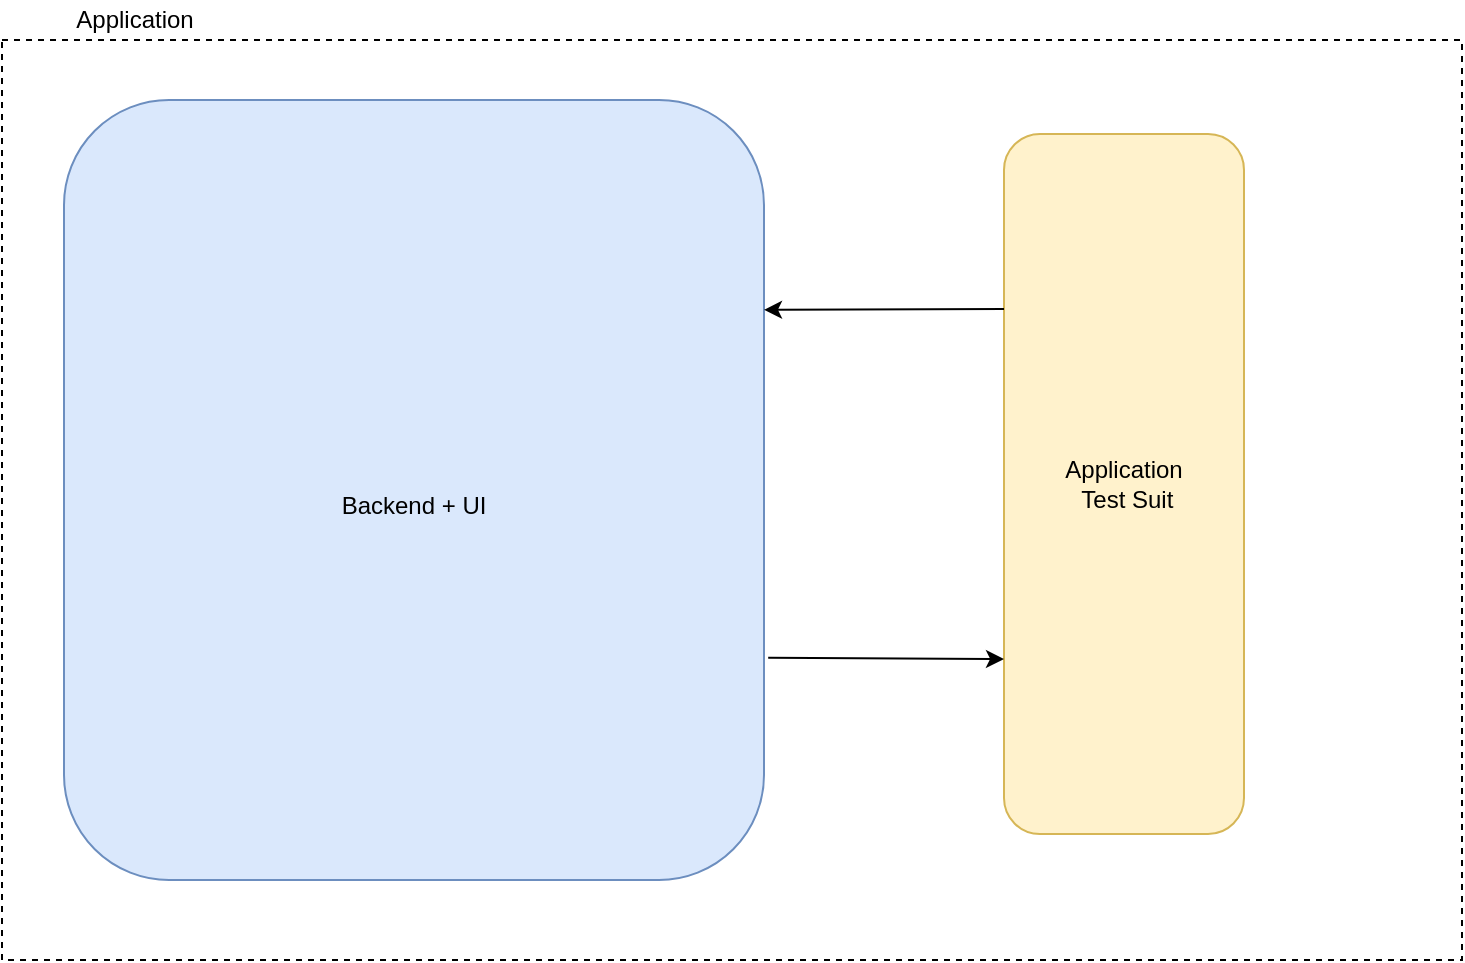 <mxfile version="15.5.4" type="embed" pages="4"><diagram id="JfimFh7mEMIExOmBc01_" name="Page-1"><mxGraphModel dx="943" dy="340" grid="1" gridSize="10" guides="1" tooltips="1" connect="1" arrows="1" fold="1" page="1" pageScale="1" pageWidth="827" pageHeight="1169" math="0" shadow="0"><root><mxCell id="0"/><mxCell id="1" parent="0"/><mxCell id="IUJoZ5pGPnSCJCr6dnf7-3" value="" style="rounded=0;whiteSpace=wrap;html=1;fillColor=none;dashed=1;" parent="1" vertex="1"><mxGeometry x="49" y="40" width="730" height="460" as="geometry"/></mxCell><mxCell id="IUJoZ5pGPnSCJCr6dnf7-1" value="&lt;br&gt;Backend + UI" style="rounded=1;whiteSpace=wrap;html=1;fillColor=#dae8fc;strokeColor=#6c8ebf;" parent="1" vertex="1"><mxGeometry x="80" y="70" width="350" height="390" as="geometry"/></mxCell><mxCell id="IUJoZ5pGPnSCJCr6dnf7-2" value="Application&lt;br&gt;&amp;nbsp;Test Suit" style="rounded=1;whiteSpace=wrap;html=1;fillColor=#fff2cc;strokeColor=#d6b656;" parent="1" vertex="1"><mxGeometry x="550" y="87" width="120" height="350" as="geometry"/></mxCell><mxCell id="IUJoZ5pGPnSCJCr6dnf7-4" value="" style="endArrow=classic;html=1;rounded=0;exitX=0;exitY=0.25;exitDx=0;exitDy=0;entryX=1;entryY=0.269;entryDx=0;entryDy=0;entryPerimeter=0;" parent="1" source="IUJoZ5pGPnSCJCr6dnf7-2" target="IUJoZ5pGPnSCJCr6dnf7-1" edge="1"><mxGeometry width="50" height="50" relative="1" as="geometry"><mxPoint x="520" y="270" as="sourcePoint"/><mxPoint x="570" y="220" as="targetPoint"/></mxGeometry></mxCell><mxCell id="IUJoZ5pGPnSCJCr6dnf7-5" value="" style="endArrow=classic;html=1;rounded=0;entryX=0;entryY=0.75;entryDx=0;entryDy=0;exitX=1.006;exitY=0.715;exitDx=0;exitDy=0;exitPerimeter=0;" parent="1" source="IUJoZ5pGPnSCJCr6dnf7-1" target="IUJoZ5pGPnSCJCr6dnf7-2" edge="1"><mxGeometry width="50" height="50" relative="1" as="geometry"><mxPoint x="390" y="350" as="sourcePoint"/><mxPoint x="440" y="300" as="targetPoint"/></mxGeometry></mxCell><mxCell id="IUJoZ5pGPnSCJCr6dnf7-6" value="&lt;span&gt;Application&lt;/span&gt;" style="text;html=1;align=center;verticalAlign=middle;resizable=0;points=[];autosize=1;strokeColor=none;fillColor=none;" parent="1" vertex="1"><mxGeometry x="80" y="20" width="70" height="20" as="geometry"/></mxCell></root></mxGraphModel></diagram><diagram id="8Cyze_xLsHnJOdTTKiOY" name="Page-2"><mxGraphModel dx="943" dy="340" grid="1" gridSize="10" guides="1" tooltips="1" connect="1" arrows="1" fold="1" page="1" pageScale="1" pageWidth="827" pageHeight="1169" math="0" shadow="0"><root><mxCell id="MB2AbNiz28wUhlqvMuoS-0"/><mxCell id="MB2AbNiz28wUhlqvMuoS-1" parent="MB2AbNiz28wUhlqvMuoS-0"/><mxCell id="MB2AbNiz28wUhlqvMuoS-19" value="" style="rounded=0;whiteSpace=wrap;html=1;dashed=1;fillColor=none;" parent="MB2AbNiz28wUhlqvMuoS-1" vertex="1"><mxGeometry x="50" y="50" width="750" height="840" as="geometry"/></mxCell><mxCell id="MB2AbNiz28wUhlqvMuoS-10" style="edgeStyle=orthogonalEdgeStyle;rounded=0;orthogonalLoop=1;jettySize=auto;html=1;exitX=0;exitY=0.75;exitDx=0;exitDy=0;entryX=1;entryY=0.75;entryDx=0;entryDy=0;" parent="MB2AbNiz28wUhlqvMuoS-1" source="MB2AbNiz28wUhlqvMuoS-3" target="MB2AbNiz28wUhlqvMuoS-8" edge="1"><mxGeometry relative="1" as="geometry"/></mxCell><mxCell id="MB2AbNiz28wUhlqvMuoS-3" value="Desktop&lt;br&gt;&amp;nbsp;UI" style="rounded=1;whiteSpace=wrap;html=1;fillColor=#dae8fc;strokeColor=#6c8ebf;" parent="MB2AbNiz28wUhlqvMuoS-1" vertex="1"><mxGeometry x="441" y="270" width="80" height="390" as="geometry"/></mxCell><mxCell id="MB2AbNiz28wUhlqvMuoS-4" value="Desktop &lt;br&gt;UI Test Suit" style="rounded=1;whiteSpace=wrap;html=1;fillColor=#fff2cc;strokeColor=#d6b656;" parent="MB2AbNiz28wUhlqvMuoS-1" vertex="1"><mxGeometry x="611" y="287" width="120" height="350" as="geometry"/></mxCell><mxCell id="MB2AbNiz28wUhlqvMuoS-5" value="" style="endArrow=classic;html=1;rounded=0;exitX=0;exitY=0.25;exitDx=0;exitDy=0;entryX=1;entryY=0.269;entryDx=0;entryDy=0;entryPerimeter=0;" parent="MB2AbNiz28wUhlqvMuoS-1" source="MB2AbNiz28wUhlqvMuoS-4" target="MB2AbNiz28wUhlqvMuoS-3" edge="1"><mxGeometry width="50" height="50" relative="1" as="geometry"><mxPoint x="531" y="460" as="sourcePoint"/><mxPoint x="581" y="410" as="targetPoint"/></mxGeometry></mxCell><mxCell id="MB2AbNiz28wUhlqvMuoS-6" value="" style="endArrow=classic;html=1;rounded=0;entryX=0;entryY=0.75;entryDx=0;entryDy=0;exitX=1.006;exitY=0.715;exitDx=0;exitDy=0;exitPerimeter=0;" parent="MB2AbNiz28wUhlqvMuoS-1" source="MB2AbNiz28wUhlqvMuoS-3" target="MB2AbNiz28wUhlqvMuoS-4" edge="1"><mxGeometry width="50" height="50" relative="1" as="geometry"><mxPoint x="401" y="540" as="sourcePoint"/><mxPoint x="451" y="490" as="targetPoint"/></mxGeometry></mxCell><mxCell id="MB2AbNiz28wUhlqvMuoS-7" value="&lt;span&gt;Application&lt;/span&gt;" style="text;html=1;align=center;verticalAlign=middle;resizable=0;points=[];autosize=1;strokeColor=none;fillColor=none;" parent="MB2AbNiz28wUhlqvMuoS-1" vertex="1"><mxGeometry x="60" y="10" width="70" height="20" as="geometry"/></mxCell><mxCell id="MB2AbNiz28wUhlqvMuoS-9" style="edgeStyle=orthogonalEdgeStyle;rounded=0;orthogonalLoop=1;jettySize=auto;html=1;exitX=1;exitY=0.25;exitDx=0;exitDy=0;entryX=0;entryY=0.25;entryDx=0;entryDy=0;" parent="MB2AbNiz28wUhlqvMuoS-1" source="MB2AbNiz28wUhlqvMuoS-8" target="MB2AbNiz28wUhlqvMuoS-3" edge="1"><mxGeometry relative="1" as="geometry"/></mxCell><mxCell id="MB2AbNiz28wUhlqvMuoS-8" value="Backend" style="rounded=1;whiteSpace=wrap;html=1;fillColor=#dae8fc;strokeColor=#6c8ebf;" parent="MB2AbNiz28wUhlqvMuoS-1" vertex="1"><mxGeometry x="111" y="270" width="270" height="390" as="geometry"/></mxCell><mxCell id="MB2AbNiz28wUhlqvMuoS-12" style="edgeStyle=orthogonalEdgeStyle;rounded=0;orthogonalLoop=1;jettySize=auto;html=1;exitX=0.75;exitY=0;exitDx=0;exitDy=0;entryX=0.659;entryY=1.003;entryDx=0;entryDy=0;entryPerimeter=0;" parent="MB2AbNiz28wUhlqvMuoS-1" source="MB2AbNiz28wUhlqvMuoS-11" target="MB2AbNiz28wUhlqvMuoS-8" edge="1"><mxGeometry relative="1" as="geometry"/></mxCell><mxCell id="MB2AbNiz28wUhlqvMuoS-14" style="edgeStyle=orthogonalEdgeStyle;rounded=0;orthogonalLoop=1;jettySize=auto;html=1;exitX=0.25;exitY=0;exitDx=0;exitDy=0;entryX=0.326;entryY=1.005;entryDx=0;entryDy=0;entryPerimeter=0;endArrow=none;endFill=0;startArrow=classic;startFill=1;" parent="MB2AbNiz28wUhlqvMuoS-1" source="MB2AbNiz28wUhlqvMuoS-11" target="MB2AbNiz28wUhlqvMuoS-8" edge="1"><mxGeometry relative="1" as="geometry"/></mxCell><mxCell id="MB2AbNiz28wUhlqvMuoS-17" style="edgeStyle=orthogonalEdgeStyle;rounded=0;orthogonalLoop=1;jettySize=auto;html=1;exitX=1;exitY=0.25;exitDx=0;exitDy=0;entryX=-0.025;entryY=0.438;entryDx=0;entryDy=0;entryPerimeter=0;startArrow=classic;startFill=1;endArrow=none;endFill=0;" parent="MB2AbNiz28wUhlqvMuoS-1" source="MB2AbNiz28wUhlqvMuoS-11" target="MB2AbNiz28wUhlqvMuoS-16" edge="1"><mxGeometry relative="1" as="geometry"/></mxCell><mxCell id="MB2AbNiz28wUhlqvMuoS-18" style="edgeStyle=orthogonalEdgeStyle;rounded=0;orthogonalLoop=1;jettySize=auto;html=1;exitX=1;exitY=0.75;exitDx=0;exitDy=0;entryX=-0.008;entryY=0.688;entryDx=0;entryDy=0;entryPerimeter=0;startArrow=none;startFill=0;endArrow=classic;endFill=1;" parent="MB2AbNiz28wUhlqvMuoS-1" source="MB2AbNiz28wUhlqvMuoS-11" target="MB2AbNiz28wUhlqvMuoS-16" edge="1"><mxGeometry relative="1" as="geometry"/></mxCell><mxCell id="MB2AbNiz28wUhlqvMuoS-11" value="Mobile&lt;br&gt;&amp;nbsp;UI" style="rounded=1;whiteSpace=wrap;html=1;fillColor=#dae8fc;strokeColor=#6c8ebf;" parent="MB2AbNiz28wUhlqvMuoS-1" vertex="1"><mxGeometry x="154" y="740" width="180" height="80" as="geometry"/></mxCell><mxCell id="MB2AbNiz28wUhlqvMuoS-16" value="Mobile&lt;br&gt;UI Test Suit" style="rounded=1;whiteSpace=wrap;html=1;fillColor=#fff2cc;strokeColor=#d6b656;" parent="MB2AbNiz28wUhlqvMuoS-1" vertex="1"><mxGeometry x="611" y="690" width="120" height="160" as="geometry"/></mxCell><mxCell id="qAgNvAdoNId-HlaYuvS2-1" style="edgeStyle=orthogonalEdgeStyle;rounded=0;orthogonalLoop=1;jettySize=auto;html=1;exitX=0.25;exitY=1;exitDx=0;exitDy=0;entryX=0.381;entryY=0;entryDx=0;entryDy=0;entryPerimeter=0;startArrow=classic;startFill=1;endArrow=none;endFill=0;" parent="MB2AbNiz28wUhlqvMuoS-1" source="qAgNvAdoNId-HlaYuvS2-0" target="MB2AbNiz28wUhlqvMuoS-8" edge="1"><mxGeometry relative="1" as="geometry"/></mxCell><mxCell id="qAgNvAdoNId-HlaYuvS2-2" style="edgeStyle=orthogonalEdgeStyle;rounded=0;orthogonalLoop=1;jettySize=auto;html=1;exitX=0.75;exitY=1;exitDx=0;exitDy=0;entryX=0.604;entryY=0;entryDx=0;entryDy=0;entryPerimeter=0;startArrow=none;startFill=0;endArrow=classic;endFill=1;" parent="MB2AbNiz28wUhlqvMuoS-1" source="qAgNvAdoNId-HlaYuvS2-0" target="MB2AbNiz28wUhlqvMuoS-8" edge="1"><mxGeometry relative="1" as="geometry"/></mxCell><mxCell id="qAgNvAdoNId-HlaYuvS2-0" value="Backend&amp;nbsp;Test Suit" style="rounded=1;whiteSpace=wrap;html=1;fillColor=#fff2cc;strokeColor=#d6b656;" parent="MB2AbNiz28wUhlqvMuoS-1" vertex="1"><mxGeometry x="184" y="80" width="120" height="90" as="geometry"/></mxCell></root></mxGraphModel></diagram><diagram id="wTOw47pqorC72BpbY5FD" name="Page-3"><mxGraphModel dx="943" dy="340" grid="1" gridSize="10" guides="1" tooltips="1" connect="1" arrows="1" fold="1" page="1" pageScale="1" pageWidth="827" pageHeight="1169" math="0" shadow="0"><root><mxCell id="54Q_KfdueBYyG_BytX7t-0"/><mxCell id="54Q_KfdueBYyG_BytX7t-1" parent="54Q_KfdueBYyG_BytX7t-0"/><mxCell id="54Q_KfdueBYyG_BytX7t-15" value="" style="rounded=0;whiteSpace=wrap;html=1;dashed=1;fillColor=none;" parent="54Q_KfdueBYyG_BytX7t-1" vertex="1"><mxGeometry x="50" y="60" width="735" height="830" as="geometry"/></mxCell><mxCell id="54Q_KfdueBYyG_BytX7t-2" style="edgeStyle=orthogonalEdgeStyle;rounded=0;orthogonalLoop=1;jettySize=auto;html=1;exitX=0;exitY=0.75;exitDx=0;exitDy=0;entryX=1;entryY=0.75;entryDx=0;entryDy=0;" parent="54Q_KfdueBYyG_BytX7t-1" source="54Q_KfdueBYyG_BytX7t-3" target="54Q_KfdueBYyG_BytX7t-9" edge="1"><mxGeometry relative="1" as="geometry"/></mxCell><mxCell id="54Q_KfdueBYyG_BytX7t-3" value="Desktop&lt;br&gt;&amp;nbsp;UI" style="rounded=1;whiteSpace=wrap;html=1;fillColor=#dae8fc;strokeColor=#6c8ebf;" parent="54Q_KfdueBYyG_BytX7t-1" vertex="1"><mxGeometry x="430" y="280" width="80" height="390" as="geometry"/></mxCell><mxCell id="54Q_KfdueBYyG_BytX7t-4" value="Desktop &lt;br&gt;UI Test Suit" style="rounded=1;whiteSpace=wrap;html=1;fillColor=#fff2cc;strokeColor=#d6b656;" parent="54Q_KfdueBYyG_BytX7t-1" vertex="1"><mxGeometry x="600" y="297" width="120" height="350" as="geometry"/></mxCell><mxCell id="54Q_KfdueBYyG_BytX7t-5" value="" style="endArrow=classic;html=1;rounded=0;exitX=0;exitY=0.25;exitDx=0;exitDy=0;entryX=1;entryY=0.269;entryDx=0;entryDy=0;entryPerimeter=0;" parent="54Q_KfdueBYyG_BytX7t-1" source="54Q_KfdueBYyG_BytX7t-4" target="54Q_KfdueBYyG_BytX7t-3" edge="1"><mxGeometry width="50" height="50" relative="1" as="geometry"><mxPoint x="520" y="470" as="sourcePoint"/><mxPoint x="570" y="420" as="targetPoint"/></mxGeometry></mxCell><mxCell id="54Q_KfdueBYyG_BytX7t-6" value="" style="endArrow=classic;html=1;rounded=0;entryX=0;entryY=0.75;entryDx=0;entryDy=0;exitX=1.006;exitY=0.715;exitDx=0;exitDy=0;exitPerimeter=0;" parent="54Q_KfdueBYyG_BytX7t-1" source="54Q_KfdueBYyG_BytX7t-3" target="54Q_KfdueBYyG_BytX7t-4" edge="1"><mxGeometry width="50" height="50" relative="1" as="geometry"><mxPoint x="390" y="550" as="sourcePoint"/><mxPoint x="440" y="500" as="targetPoint"/></mxGeometry></mxCell><mxCell id="54Q_KfdueBYyG_BytX7t-7" value="&lt;span&gt;Application&lt;/span&gt;" style="text;html=1;align=center;verticalAlign=middle;resizable=0;points=[];autosize=1;strokeColor=none;fillColor=none;" parent="54Q_KfdueBYyG_BytX7t-1" vertex="1"><mxGeometry x="51" y="20" width="70" height="20" as="geometry"/></mxCell><mxCell id="54Q_KfdueBYyG_BytX7t-8" style="edgeStyle=orthogonalEdgeStyle;rounded=0;orthogonalLoop=1;jettySize=auto;html=1;exitX=1;exitY=0.25;exitDx=0;exitDy=0;entryX=0;entryY=0.25;entryDx=0;entryDy=0;" parent="54Q_KfdueBYyG_BytX7t-1" source="54Q_KfdueBYyG_BytX7t-9" target="54Q_KfdueBYyG_BytX7t-3" edge="1"><mxGeometry relative="1" as="geometry"/></mxCell><mxCell id="54Q_KfdueBYyG_BytX7t-9" value="" style="rounded=1;whiteSpace=wrap;html=1;fillColor=none;strokeColor=#6c8ebf;" parent="54Q_KfdueBYyG_BytX7t-1" vertex="1"><mxGeometry x="100" y="280" width="270" height="390" as="geometry"/></mxCell><mxCell id="54Q_KfdueBYyG_BytX7t-10" style="edgeStyle=orthogonalEdgeStyle;rounded=0;orthogonalLoop=1;jettySize=auto;html=1;exitX=0.75;exitY=0;exitDx=0;exitDy=0;entryX=0.659;entryY=1.003;entryDx=0;entryDy=0;entryPerimeter=0;" parent="54Q_KfdueBYyG_BytX7t-1" source="54Q_KfdueBYyG_BytX7t-14" target="54Q_KfdueBYyG_BytX7t-9" edge="1"><mxGeometry relative="1" as="geometry"/></mxCell><mxCell id="54Q_KfdueBYyG_BytX7t-11" style="edgeStyle=orthogonalEdgeStyle;rounded=0;orthogonalLoop=1;jettySize=auto;html=1;exitX=0.25;exitY=0;exitDx=0;exitDy=0;entryX=0.326;entryY=1.005;entryDx=0;entryDy=0;entryPerimeter=0;endArrow=none;endFill=0;startArrow=classic;startFill=1;" parent="54Q_KfdueBYyG_BytX7t-1" source="54Q_KfdueBYyG_BytX7t-14" target="54Q_KfdueBYyG_BytX7t-9" edge="1"><mxGeometry relative="1" as="geometry"/></mxCell><mxCell id="54Q_KfdueBYyG_BytX7t-12" style="edgeStyle=orthogonalEdgeStyle;rounded=0;orthogonalLoop=1;jettySize=auto;html=1;exitX=1;exitY=0.25;exitDx=0;exitDy=0;entryX=-0.025;entryY=0.438;entryDx=0;entryDy=0;entryPerimeter=0;startArrow=classic;startFill=1;endArrow=none;endFill=0;" parent="54Q_KfdueBYyG_BytX7t-1" source="54Q_KfdueBYyG_BytX7t-14" target="54Q_KfdueBYyG_BytX7t-16" edge="1"><mxGeometry relative="1" as="geometry"/></mxCell><mxCell id="54Q_KfdueBYyG_BytX7t-13" style="edgeStyle=orthogonalEdgeStyle;rounded=0;orthogonalLoop=1;jettySize=auto;html=1;exitX=1;exitY=0.75;exitDx=0;exitDy=0;entryX=-0.008;entryY=0.688;entryDx=0;entryDy=0;entryPerimeter=0;startArrow=none;startFill=0;endArrow=classic;endFill=1;" parent="54Q_KfdueBYyG_BytX7t-1" source="54Q_KfdueBYyG_BytX7t-14" target="54Q_KfdueBYyG_BytX7t-16" edge="1"><mxGeometry relative="1" as="geometry"/></mxCell><mxCell id="54Q_KfdueBYyG_BytX7t-14" value="Mobile&lt;br&gt;&amp;nbsp;UI" style="rounded=1;whiteSpace=wrap;html=1;fillColor=#dae8fc;strokeColor=#6c8ebf;" parent="54Q_KfdueBYyG_BytX7t-1" vertex="1"><mxGeometry x="143" y="750" width="180" height="80" as="geometry"/></mxCell><mxCell id="54Q_KfdueBYyG_BytX7t-16" value="Mobile&lt;br&gt;UI Test Suit" style="rounded=1;whiteSpace=wrap;html=1;fillColor=#fff2cc;strokeColor=#d6b656;" parent="54Q_KfdueBYyG_BytX7t-1" vertex="1"><mxGeometry x="600" y="700" width="120" height="160" as="geometry"/></mxCell><mxCell id="54Q_KfdueBYyG_BytX7t-17" value="&lt;span&gt;Backend&lt;/span&gt;" style="text;html=1;align=center;verticalAlign=middle;resizable=0;points=[];autosize=1;strokeColor=none;fillColor=none;" parent="54Q_KfdueBYyG_BytX7t-1" vertex="1"><mxGeometry x="125" y="260" width="60" height="20" as="geometry"/></mxCell><mxCell id="54Q_KfdueBYyG_BytX7t-18" value="Service 1" style="rounded=1;whiteSpace=wrap;html=1;fillColor=none;" parent="54Q_KfdueBYyG_BytX7t-1" vertex="1"><mxGeometry x="143" y="320" width="120" height="60" as="geometry"/></mxCell><mxCell id="54Q_KfdueBYyG_BytX7t-19" value="Service 2" style="rounded=1;whiteSpace=wrap;html=1;fillColor=none;" parent="54Q_KfdueBYyG_BytX7t-1" vertex="1"><mxGeometry x="143" y="400" width="120" height="60" as="geometry"/></mxCell><mxCell id="54Q_KfdueBYyG_BytX7t-20" value="Service 3" style="rounded=1;whiteSpace=wrap;html=1;fillColor=none;" parent="54Q_KfdueBYyG_BytX7t-1" vertex="1"><mxGeometry x="143" y="480" width="120" height="60" as="geometry"/></mxCell><mxCell id="54Q_KfdueBYyG_BytX7t-21" value="Service 2" style="rounded=1;whiteSpace=wrap;html=1;fillColor=none;" parent="54Q_KfdueBYyG_BytX7t-1" vertex="1"><mxGeometry x="143" y="560" width="120" height="60" as="geometry"/></mxCell><mxCell id="WFOjqgn_QrdS5HKiJoAk-1" style="edgeStyle=orthogonalEdgeStyle;rounded=0;orthogonalLoop=1;jettySize=auto;html=1;exitX=0.25;exitY=1;exitDx=0;exitDy=0;entryX=0.381;entryY=-0.005;entryDx=0;entryDy=0;entryPerimeter=0;startArrow=none;startFill=0;endArrow=classic;endFill=1;" parent="54Q_KfdueBYyG_BytX7t-1" source="WFOjqgn_QrdS5HKiJoAk-0" target="54Q_KfdueBYyG_BytX7t-9" edge="1"><mxGeometry relative="1" as="geometry"/></mxCell><mxCell id="WFOjqgn_QrdS5HKiJoAk-2" style="edgeStyle=orthogonalEdgeStyle;rounded=0;orthogonalLoop=1;jettySize=auto;html=1;exitX=0.75;exitY=1;exitDx=0;exitDy=0;entryX=0.604;entryY=0;entryDx=0;entryDy=0;entryPerimeter=0;startArrow=classic;startFill=1;endArrow=none;endFill=0;" parent="54Q_KfdueBYyG_BytX7t-1" source="WFOjqgn_QrdS5HKiJoAk-0" target="54Q_KfdueBYyG_BytX7t-9" edge="1"><mxGeometry relative="1" as="geometry"/></mxCell><mxCell id="WFOjqgn_QrdS5HKiJoAk-0" value="Backend&amp;nbsp;Test Suit" style="rounded=1;whiteSpace=wrap;html=1;fillColor=#fff2cc;strokeColor=#d6b656;" parent="54Q_KfdueBYyG_BytX7t-1" vertex="1"><mxGeometry x="173" y="100" width="120" height="90" as="geometry"/></mxCell></root></mxGraphModel></diagram><diagram id="1GOrdvVSDbyY6i4VCAgU" name="Page-4"><mxGraphModel dx="943" dy="340" grid="1" gridSize="10" guides="1" tooltips="1" connect="1" arrows="1" fold="1" page="1" pageScale="1" pageWidth="827" pageHeight="1169" math="0" shadow="0"><root><mxCell id="D_ovLG0-Ebi4o6OiThqK-0"/><mxCell id="D_ovLG0-Ebi4o6OiThqK-1" parent="D_ovLG0-Ebi4o6OiThqK-0"/><mxCell id="D_ovLG0-Ebi4o6OiThqK-2" value="" style="rounded=1;whiteSpace=wrap;html=1;fillColor=none;strokeColor=#6c8ebf;" parent="D_ovLG0-Ebi4o6OiThqK-1" vertex="1"><mxGeometry x="63" y="230" width="351" height="390" as="geometry"/></mxCell><mxCell id="vZkIz7gZQIfKzsY9GhRH-4" style="edgeStyle=orthogonalEdgeStyle;rounded=0;orthogonalLoop=1;jettySize=auto;html=1;exitX=1;exitY=0.25;exitDx=0;exitDy=0;entryX=0;entryY=0.25;entryDx=0;entryDy=0;startArrow=classic;startFill=1;endArrow=none;endFill=0;" parent="D_ovLG0-Ebi4o6OiThqK-1" source="D_ovLG0-Ebi4o6OiThqK-3" target="vZkIz7gZQIfKzsY9GhRH-0" edge="1"><mxGeometry relative="1" as="geometry"/></mxCell><mxCell id="D_ovLG0-Ebi4o6OiThqK-3" value="Service 1" style="rounded=1;whiteSpace=wrap;html=1;fillColor=none;" parent="D_ovLG0-Ebi4o6OiThqK-1" vertex="1"><mxGeometry x="106" y="270" width="120" height="60" as="geometry"/></mxCell><mxCell id="vZkIz7gZQIfKzsY9GhRH-6" style="edgeStyle=orthogonalEdgeStyle;rounded=0;orthogonalLoop=1;jettySize=auto;html=1;exitX=1;exitY=0.25;exitDx=0;exitDy=0;entryX=0;entryY=0.25;entryDx=0;entryDy=0;startArrow=classic;startFill=1;endArrow=none;endFill=0;" parent="D_ovLG0-Ebi4o6OiThqK-1" source="D_ovLG0-Ebi4o6OiThqK-4" target="vZkIz7gZQIfKzsY9GhRH-1" edge="1"><mxGeometry relative="1" as="geometry"/></mxCell><mxCell id="D_ovLG0-Ebi4o6OiThqK-4" value="Service 2" style="rounded=1;whiteSpace=wrap;html=1;fillColor=none;" parent="D_ovLG0-Ebi4o6OiThqK-1" vertex="1"><mxGeometry x="106" y="350" width="120" height="60" as="geometry"/></mxCell><mxCell id="vZkIz7gZQIfKzsY9GhRH-8" style="edgeStyle=orthogonalEdgeStyle;rounded=0;orthogonalLoop=1;jettySize=auto;html=1;exitX=1;exitY=0.25;exitDx=0;exitDy=0;entryX=0;entryY=0.25;entryDx=0;entryDy=0;startArrow=classic;startFill=1;endArrow=none;endFill=0;" parent="D_ovLG0-Ebi4o6OiThqK-1" source="D_ovLG0-Ebi4o6OiThqK-5" target="vZkIz7gZQIfKzsY9GhRH-2" edge="1"><mxGeometry relative="1" as="geometry"/></mxCell><mxCell id="D_ovLG0-Ebi4o6OiThqK-5" value="Service 3" style="rounded=1;whiteSpace=wrap;html=1;fillColor=none;" parent="D_ovLG0-Ebi4o6OiThqK-1" vertex="1"><mxGeometry x="106" y="430" width="120" height="60" as="geometry"/></mxCell><mxCell id="vZkIz7gZQIfKzsY9GhRH-10" style="edgeStyle=orthogonalEdgeStyle;rounded=0;orthogonalLoop=1;jettySize=auto;html=1;exitX=1;exitY=0.25;exitDx=0;exitDy=0;entryX=0;entryY=0.25;entryDx=0;entryDy=0;startArrow=classic;startFill=1;endArrow=none;endFill=0;" parent="D_ovLG0-Ebi4o6OiThqK-1" source="D_ovLG0-Ebi4o6OiThqK-6" target="vZkIz7gZQIfKzsY9GhRH-3" edge="1"><mxGeometry relative="1" as="geometry"/></mxCell><mxCell id="D_ovLG0-Ebi4o6OiThqK-6" value="Service 2" style="rounded=1;whiteSpace=wrap;html=1;fillColor=none;" parent="D_ovLG0-Ebi4o6OiThqK-1" vertex="1"><mxGeometry x="106" y="510" width="120" height="60" as="geometry"/></mxCell><mxCell id="vZkIz7gZQIfKzsY9GhRH-5" style="edgeStyle=orthogonalEdgeStyle;rounded=0;orthogonalLoop=1;jettySize=auto;html=1;exitX=0;exitY=0.75;exitDx=0;exitDy=0;entryX=1;entryY=0.75;entryDx=0;entryDy=0;startArrow=classic;startFill=1;endArrow=none;endFill=0;" parent="D_ovLG0-Ebi4o6OiThqK-1" source="vZkIz7gZQIfKzsY9GhRH-0" target="D_ovLG0-Ebi4o6OiThqK-3" edge="1"><mxGeometry relative="1" as="geometry"/></mxCell><mxCell id="vZkIz7gZQIfKzsY9GhRH-0" value="Service Test Suit" style="rounded=1;whiteSpace=wrap;html=1;fillColor=#fff2cc;strokeColor=#d6b656;" parent="D_ovLG0-Ebi4o6OiThqK-1" vertex="1"><mxGeometry x="264" y="270" width="120" height="60" as="geometry"/></mxCell><mxCell id="vZkIz7gZQIfKzsY9GhRH-7" style="edgeStyle=orthogonalEdgeStyle;rounded=0;orthogonalLoop=1;jettySize=auto;html=1;exitX=0;exitY=0.75;exitDx=0;exitDy=0;entryX=1;entryY=0.75;entryDx=0;entryDy=0;startArrow=classic;startFill=1;endArrow=none;endFill=0;" parent="D_ovLG0-Ebi4o6OiThqK-1" source="vZkIz7gZQIfKzsY9GhRH-1" target="D_ovLG0-Ebi4o6OiThqK-4" edge="1"><mxGeometry relative="1" as="geometry"/></mxCell><mxCell id="vZkIz7gZQIfKzsY9GhRH-1" value="Service Test Suit" style="rounded=1;whiteSpace=wrap;html=1;fillColor=#fff2cc;strokeColor=#d6b656;" parent="D_ovLG0-Ebi4o6OiThqK-1" vertex="1"><mxGeometry x="264" y="350" width="120" height="60" as="geometry"/></mxCell><mxCell id="vZkIz7gZQIfKzsY9GhRH-9" style="edgeStyle=orthogonalEdgeStyle;rounded=0;orthogonalLoop=1;jettySize=auto;html=1;exitX=0;exitY=0.75;exitDx=0;exitDy=0;entryX=1;entryY=0.75;entryDx=0;entryDy=0;startArrow=classic;startFill=1;endArrow=none;endFill=0;" parent="D_ovLG0-Ebi4o6OiThqK-1" source="vZkIz7gZQIfKzsY9GhRH-2" target="D_ovLG0-Ebi4o6OiThqK-5" edge="1"><mxGeometry relative="1" as="geometry"/></mxCell><mxCell id="vZkIz7gZQIfKzsY9GhRH-2" value="Service Test Suit" style="rounded=1;whiteSpace=wrap;html=1;fillColor=#fff2cc;strokeColor=#d6b656;" parent="D_ovLG0-Ebi4o6OiThqK-1" vertex="1"><mxGeometry x="264" y="430" width="120" height="60" as="geometry"/></mxCell><mxCell id="vZkIz7gZQIfKzsY9GhRH-11" style="edgeStyle=orthogonalEdgeStyle;rounded=0;orthogonalLoop=1;jettySize=auto;html=1;exitX=0;exitY=0.75;exitDx=0;exitDy=0;entryX=1;entryY=0.75;entryDx=0;entryDy=0;startArrow=classic;startFill=1;endArrow=none;endFill=0;" parent="D_ovLG0-Ebi4o6OiThqK-1" source="vZkIz7gZQIfKzsY9GhRH-3" target="D_ovLG0-Ebi4o6OiThqK-6" edge="1"><mxGeometry relative="1" as="geometry"/></mxCell><mxCell id="vZkIz7gZQIfKzsY9GhRH-3" value="Service Test Suit" style="rounded=1;whiteSpace=wrap;html=1;fillColor=#fff2cc;strokeColor=#d6b656;" parent="D_ovLG0-Ebi4o6OiThqK-1" vertex="1"><mxGeometry x="264" y="510" width="120" height="60" as="geometry"/></mxCell><mxCell id="V7IBfdrwz9NUrTy8Z0Zf-1" style="edgeStyle=orthogonalEdgeStyle;rounded=0;orthogonalLoop=1;jettySize=auto;html=1;exitX=0.25;exitY=1;exitDx=0;exitDy=0;entryX=0.413;entryY=0;entryDx=0;entryDy=0;entryPerimeter=0;startArrow=classic;startFill=1;endArrow=none;endFill=0;" parent="D_ovLG0-Ebi4o6OiThqK-1" source="V7IBfdrwz9NUrTy8Z0Zf-0" target="D_ovLG0-Ebi4o6OiThqK-2" edge="1"><mxGeometry relative="1" as="geometry"/></mxCell><mxCell id="V7IBfdrwz9NUrTy8Z0Zf-2" style="edgeStyle=orthogonalEdgeStyle;rounded=0;orthogonalLoop=1;jettySize=auto;html=1;exitX=0.75;exitY=1;exitDx=0;exitDy=0;entryX=0.587;entryY=0.003;entryDx=0;entryDy=0;entryPerimeter=0;startArrow=none;startFill=0;endArrow=classic;endFill=1;" parent="D_ovLG0-Ebi4o6OiThqK-1" source="V7IBfdrwz9NUrTy8Z0Zf-0" target="D_ovLG0-Ebi4o6OiThqK-2" edge="1"><mxGeometry relative="1" as="geometry"/></mxCell><mxCell id="V7IBfdrwz9NUrTy8Z0Zf-0" value="Journey Test Suit" style="rounded=1;whiteSpace=wrap;html=1;fillColor=#fff2cc;strokeColor=#d6b656;" parent="D_ovLG0-Ebi4o6OiThqK-1" vertex="1"><mxGeometry x="178.5" y="50" width="120" height="90" as="geometry"/></mxCell></root></mxGraphModel></diagram></mxfile>